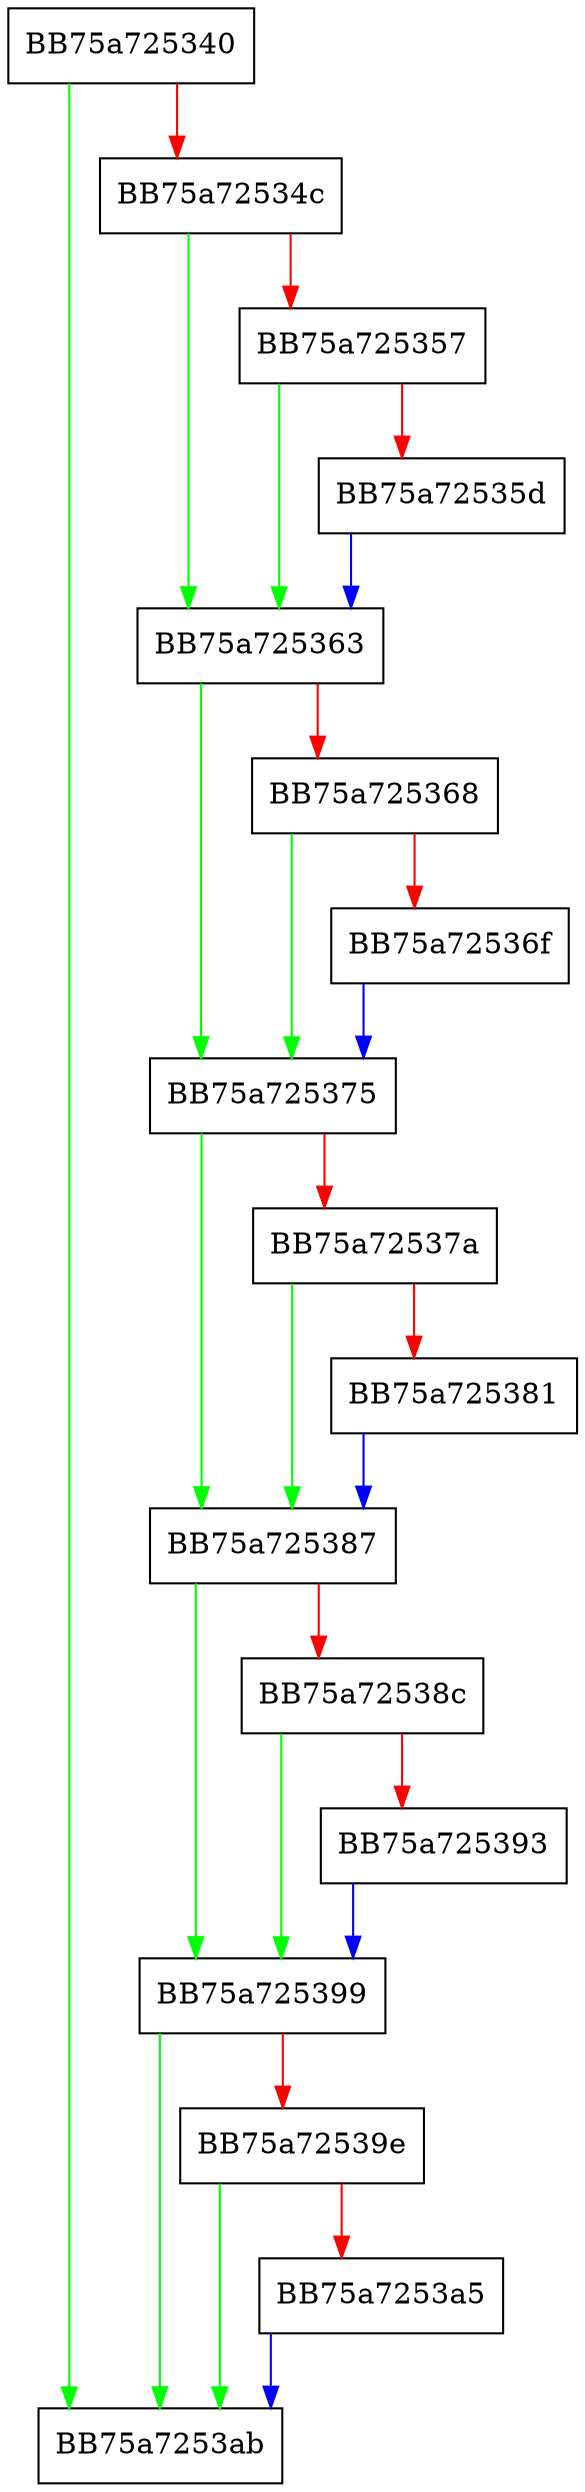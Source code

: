 digraph vfsParamsLoadCallback {
  node [shape="box"];
  graph [splines=ortho];
  BB75a725340 -> BB75a7253ab [color="green"];
  BB75a725340 -> BB75a72534c [color="red"];
  BB75a72534c -> BB75a725363 [color="green"];
  BB75a72534c -> BB75a725357 [color="red"];
  BB75a725357 -> BB75a725363 [color="green"];
  BB75a725357 -> BB75a72535d [color="red"];
  BB75a72535d -> BB75a725363 [color="blue"];
  BB75a725363 -> BB75a725375 [color="green"];
  BB75a725363 -> BB75a725368 [color="red"];
  BB75a725368 -> BB75a725375 [color="green"];
  BB75a725368 -> BB75a72536f [color="red"];
  BB75a72536f -> BB75a725375 [color="blue"];
  BB75a725375 -> BB75a725387 [color="green"];
  BB75a725375 -> BB75a72537a [color="red"];
  BB75a72537a -> BB75a725387 [color="green"];
  BB75a72537a -> BB75a725381 [color="red"];
  BB75a725381 -> BB75a725387 [color="blue"];
  BB75a725387 -> BB75a725399 [color="green"];
  BB75a725387 -> BB75a72538c [color="red"];
  BB75a72538c -> BB75a725399 [color="green"];
  BB75a72538c -> BB75a725393 [color="red"];
  BB75a725393 -> BB75a725399 [color="blue"];
  BB75a725399 -> BB75a7253ab [color="green"];
  BB75a725399 -> BB75a72539e [color="red"];
  BB75a72539e -> BB75a7253ab [color="green"];
  BB75a72539e -> BB75a7253a5 [color="red"];
  BB75a7253a5 -> BB75a7253ab [color="blue"];
}